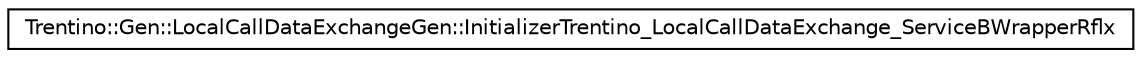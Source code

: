 digraph G
{
  edge [fontname="Helvetica",fontsize="10",labelfontname="Helvetica",labelfontsize="10"];
  node [fontname="Helvetica",fontsize="10",shape=record];
  rankdir="LR";
  Node1 [label="Trentino::Gen::LocalCallDataExchangeGen::InitializerTrentino_LocalCallDataExchange_ServiceBWrapperRflx",height=0.2,width=0.4,color="black", fillcolor="white", style="filled",URL="$class_trentino_1_1_gen_1_1_local_call_data_exchange_gen_1_1_initializer_trentino___local_call_da170f4082884eb843b258d51b16eee163.html"];
}
